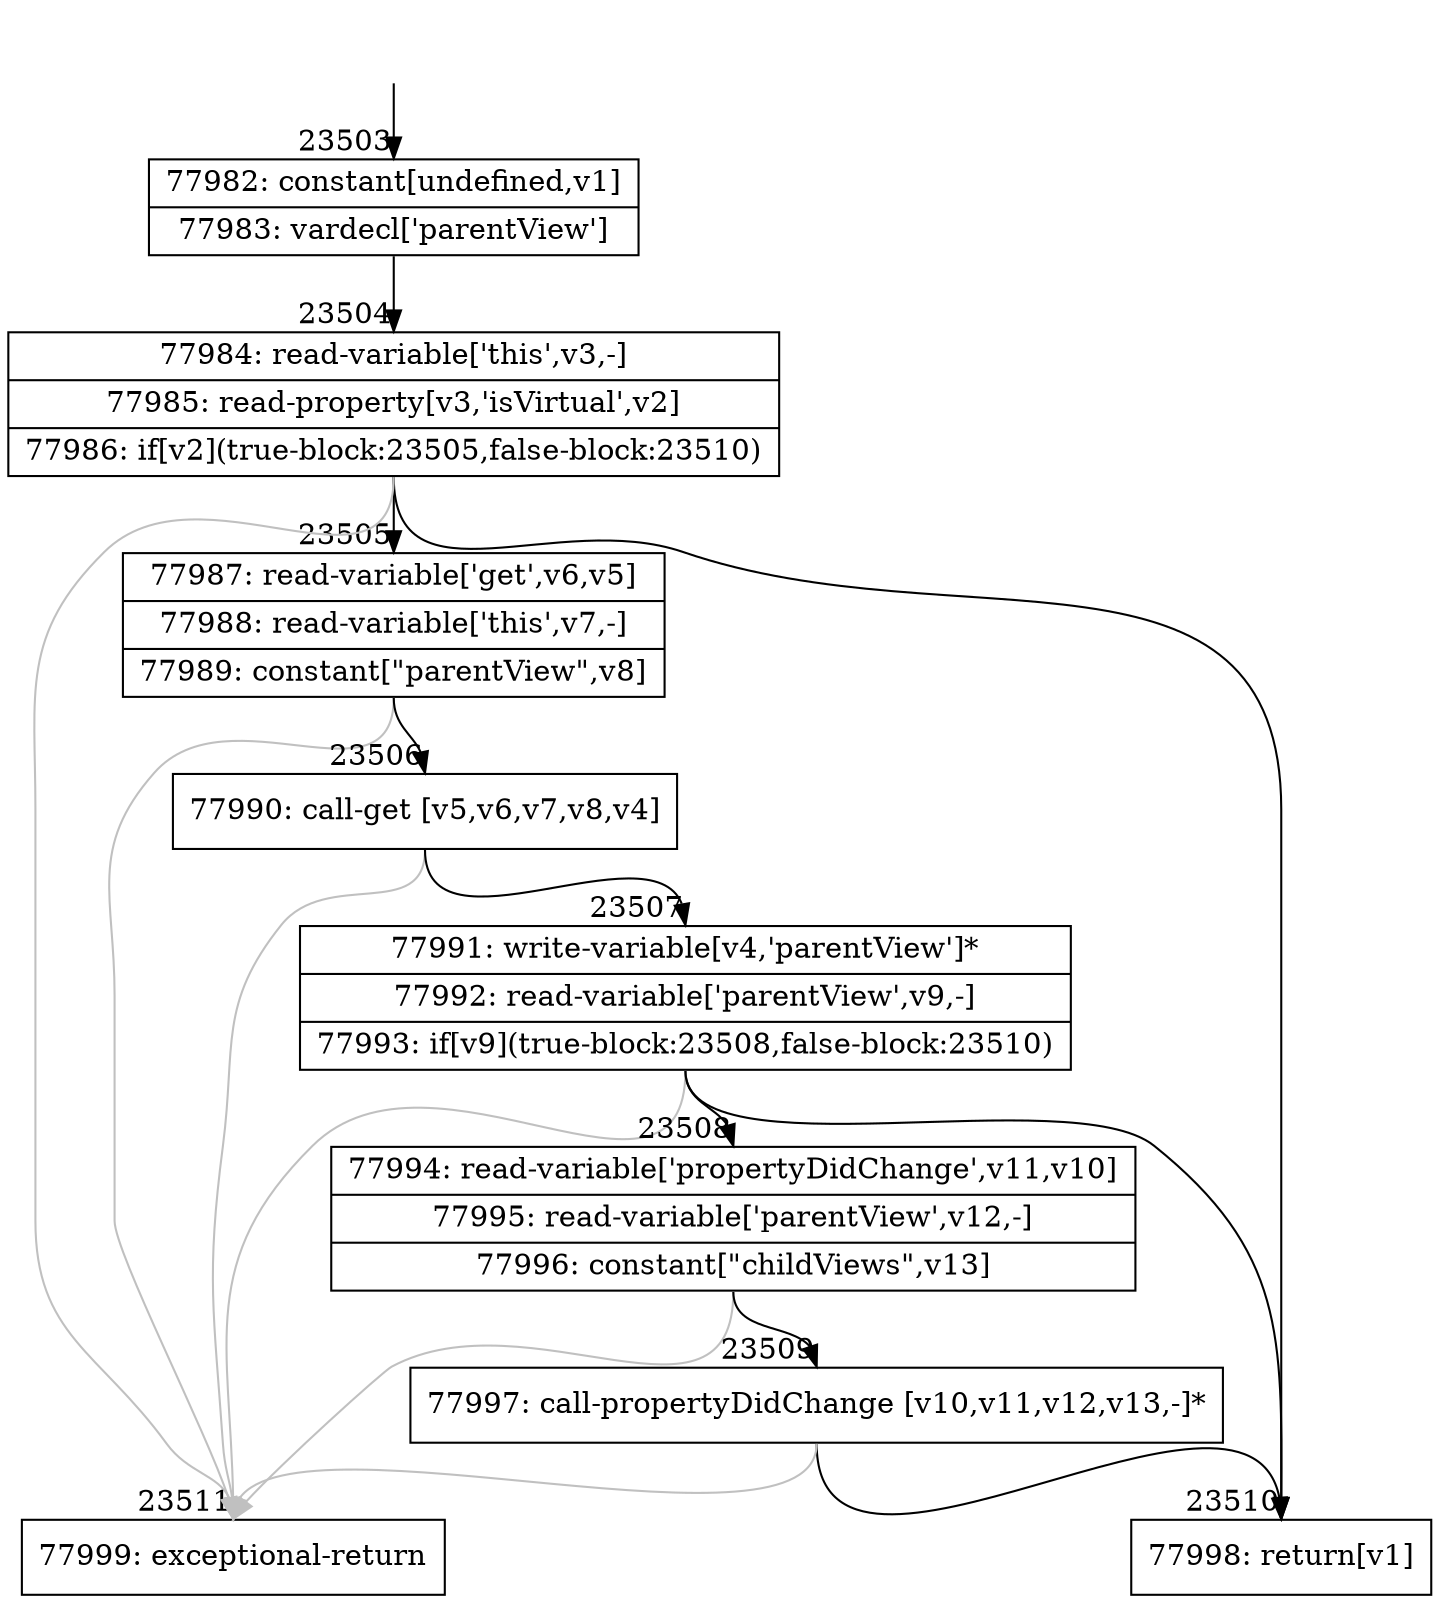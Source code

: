 digraph {
rankdir="TD"
BB_entry2057[shape=none,label=""];
BB_entry2057 -> BB23503 [tailport=s, headport=n, headlabel="    23503"]
BB23503 [shape=record label="{77982: constant[undefined,v1]|77983: vardecl['parentView']}" ] 
BB23503 -> BB23504 [tailport=s, headport=n, headlabel="      23504"]
BB23504 [shape=record label="{77984: read-variable['this',v3,-]|77985: read-property[v3,'isVirtual',v2]|77986: if[v2](true-block:23505,false-block:23510)}" ] 
BB23504 -> BB23505 [tailport=s, headport=n, headlabel="      23505"]
BB23504 -> BB23510 [tailport=s, headport=n, headlabel="      23510"]
BB23504 -> BB23511 [tailport=s, headport=n, color=gray, headlabel="      23511"]
BB23505 [shape=record label="{77987: read-variable['get',v6,v5]|77988: read-variable['this',v7,-]|77989: constant[\"parentView\",v8]}" ] 
BB23505 -> BB23506 [tailport=s, headport=n, headlabel="      23506"]
BB23505 -> BB23511 [tailport=s, headport=n, color=gray]
BB23506 [shape=record label="{77990: call-get [v5,v6,v7,v8,v4]}" ] 
BB23506 -> BB23507 [tailport=s, headport=n, headlabel="      23507"]
BB23506 -> BB23511 [tailport=s, headport=n, color=gray]
BB23507 [shape=record label="{77991: write-variable[v4,'parentView']*|77992: read-variable['parentView',v9,-]|77993: if[v9](true-block:23508,false-block:23510)}" ] 
BB23507 -> BB23508 [tailport=s, headport=n, headlabel="      23508"]
BB23507 -> BB23510 [tailport=s, headport=n]
BB23507 -> BB23511 [tailport=s, headport=n, color=gray]
BB23508 [shape=record label="{77994: read-variable['propertyDidChange',v11,v10]|77995: read-variable['parentView',v12,-]|77996: constant[\"childViews\",v13]}" ] 
BB23508 -> BB23509 [tailport=s, headport=n, headlabel="      23509"]
BB23508 -> BB23511 [tailport=s, headport=n, color=gray]
BB23509 [shape=record label="{77997: call-propertyDidChange [v10,v11,v12,v13,-]*}" ] 
BB23509 -> BB23510 [tailport=s, headport=n]
BB23509 -> BB23511 [tailport=s, headport=n, color=gray]
BB23510 [shape=record label="{77998: return[v1]}" ] 
BB23511 [shape=record label="{77999: exceptional-return}" ] 
//#$~ 44558
}

